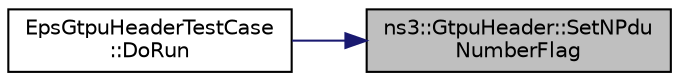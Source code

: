 digraph "ns3::GtpuHeader::SetNPduNumberFlag"
{
 // LATEX_PDF_SIZE
  edge [fontname="Helvetica",fontsize="10",labelfontname="Helvetica",labelfontsize="10"];
  node [fontname="Helvetica",fontsize="10",shape=record];
  rankdir="RL";
  Node1 [label="ns3::GtpuHeader::SetNPdu\lNumberFlag",height=0.2,width=0.4,color="black", fillcolor="grey75", style="filled", fontcolor="black",tooltip="Sets the flag that indicates the presence of a meaningful value of the N-PDU Number field."];
  Node1 -> Node2 [dir="back",color="midnightblue",fontsize="10",style="solid",fontname="Helvetica"];
  Node2 [label="EpsGtpuHeaderTestCase\l::DoRun",height=0.2,width=0.4,color="black", fillcolor="white", style="filled",URL="$class_eps_gtpu_header_test_case.html#a49e06b747dc8a930183a544e2050034e",tooltip="Implementation to actually run this TestCase."];
}

